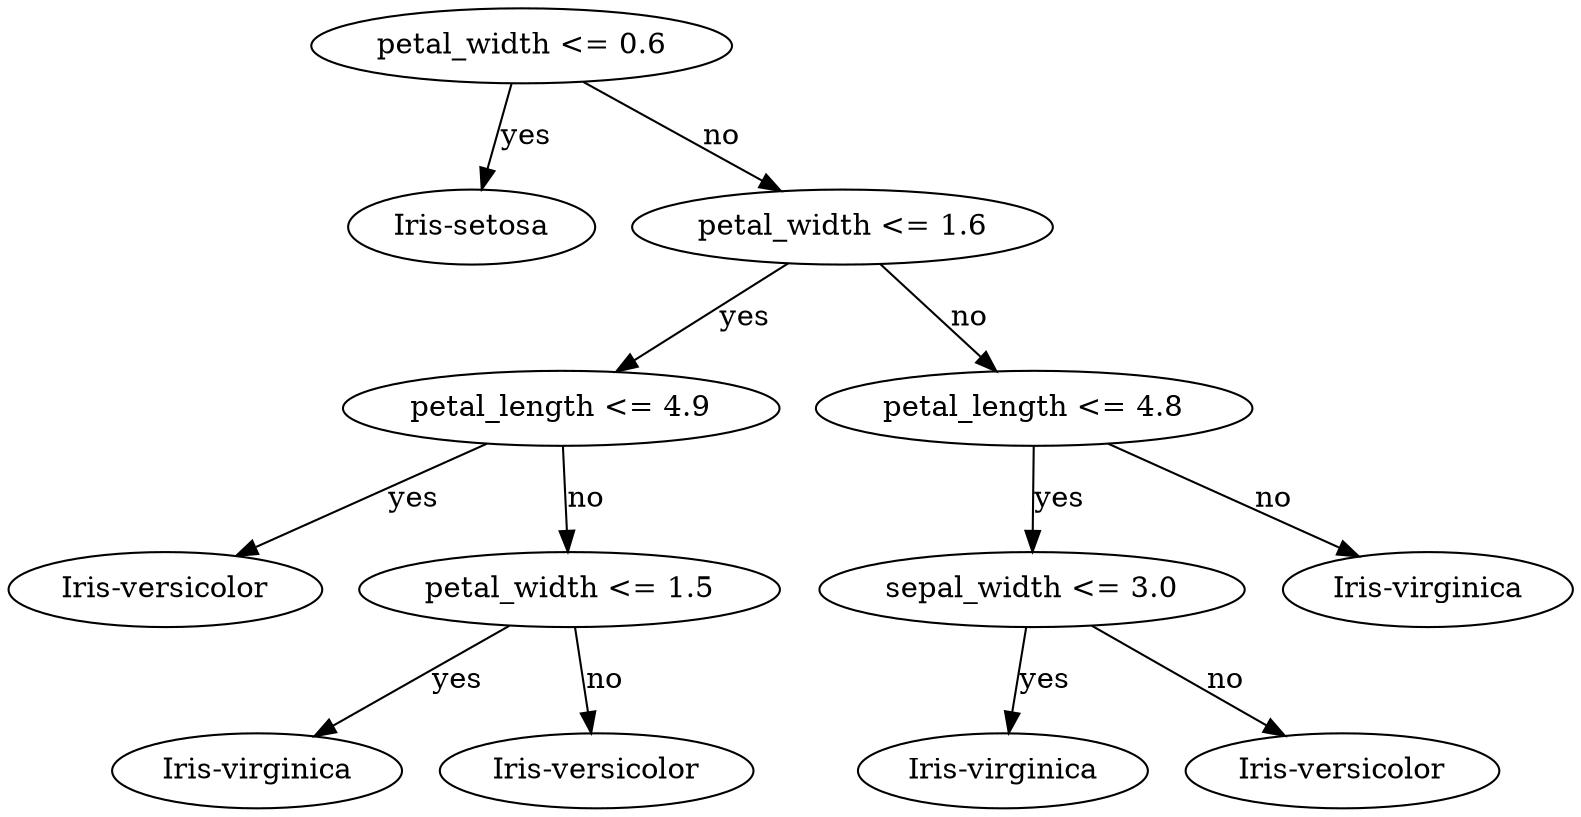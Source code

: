 digraph {
	"petal_width <= 0.60" [label="petal_width <= 0.6"]
	"1Iris-setosa" [label="Iris-setosa"]
	"petal_width <= 0.60" -> "1Iris-setosa" [label=yes]
	"petal_width <= 1.62" [label="petal_width <= 1.6"]
	"petal_length <= 4.93" [label="petal_length <= 4.9"]
	"4Iris-versicolor" [label="Iris-versicolor"]
	"petal_length <= 4.93" -> "4Iris-versicolor" [label=yes]
	"petal_width <= 1.55" [label="petal_width <= 1.5"]
	"6Iris-virginica" [label="Iris-virginica"]
	"petal_width <= 1.55" -> "6Iris-virginica" [label=yes]
	"7Iris-versicolor" [label="Iris-versicolor"]
	"petal_width <= 1.55" -> "7Iris-versicolor" [label=no]
	"petal_length <= 4.93" -> "petal_width <= 1.55" [label=no]
	"petal_width <= 1.62" -> "petal_length <= 4.93" [label=yes]
	"petal_length <= 4.88" [label="petal_length <= 4.8"]
	"sepal_width <= 3.09" [label="sepal_width <= 3.0"]
	"10Iris-virginica" [label="Iris-virginica"]
	"sepal_width <= 3.09" -> "10Iris-virginica" [label=yes]
	"11Iris-versicolor" [label="Iris-versicolor"]
	"sepal_width <= 3.09" -> "11Iris-versicolor" [label=no]
	"petal_length <= 4.88" -> "sepal_width <= 3.09" [label=yes]
	"12Iris-virginica" [label="Iris-virginica"]
	"petal_length <= 4.88" -> "12Iris-virginica" [label=no]
	"petal_width <= 1.62" -> "petal_length <= 4.88" [label=no]
	"petal_width <= 0.60" -> "petal_width <= 1.62" [label=no]
}
